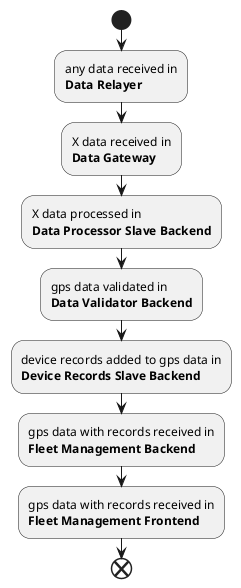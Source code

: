 @startuml data-flow

skinparam Monochrome true

start
:any data received in\n**Data Relayer**;
:X data received in\n**Data Gateway**;
:X data processed in\n**Data Processor Slave Backend**;
:gps data validated in\n**Data Validator Backend**;
:device records added to gps data in\n**Device Records Slave Backend**;
:gps data with records received in\n**Fleet Management Backend**;
:gps data with records received in\n**Fleet Management Frontend**;
end

@enduml
